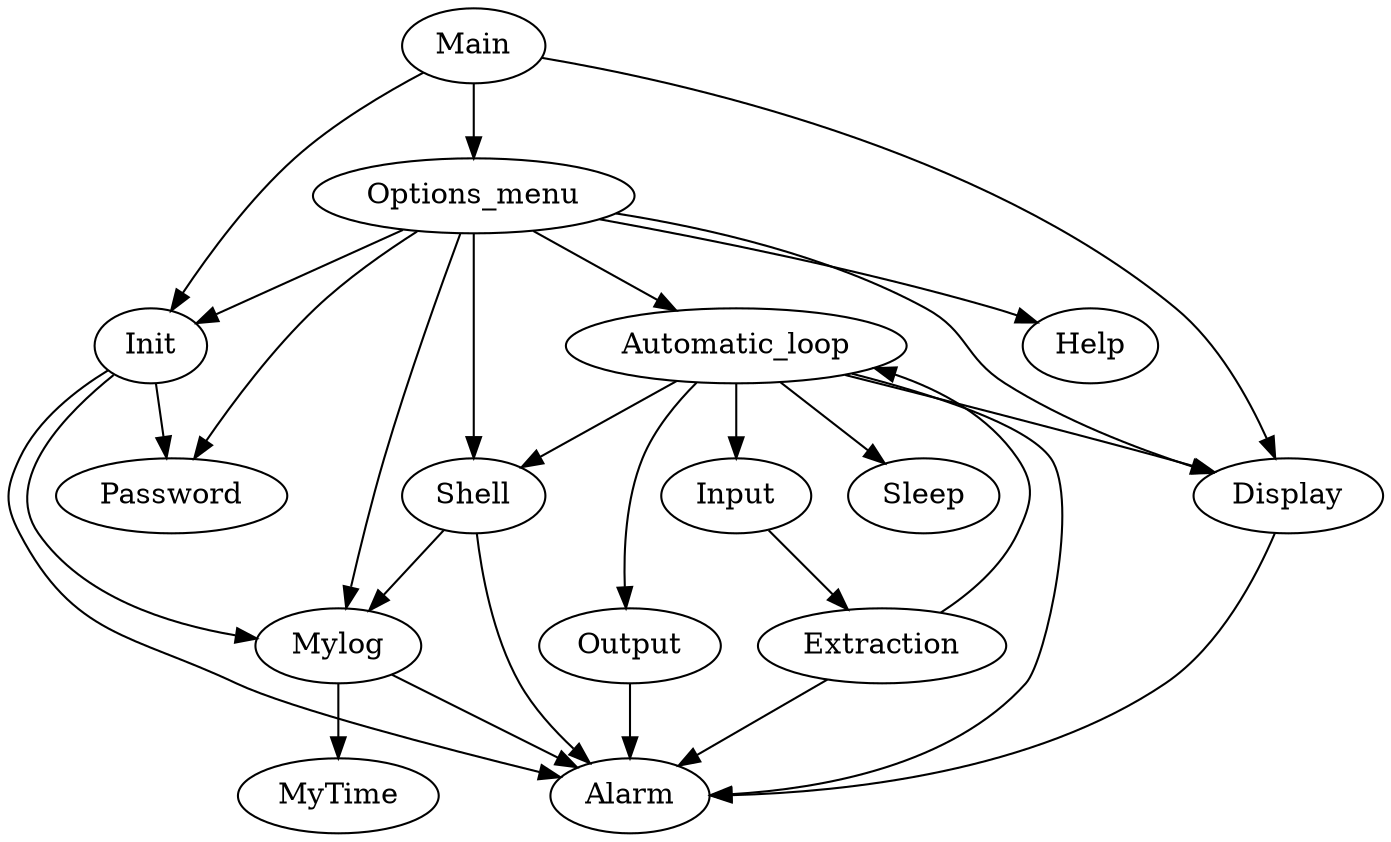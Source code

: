 digraph G
{
	Alarm;
	Automatic_loop;
	Display;
	Extraction;
	Help;
	Init;
	Input;
	Main;
	Mylog;
	MyTime;
	Options_menu;
	Output;
	Password;
	Shell;
	Sleep;

	Automatic_loop -> {Shell; Display; Input; Alarm; Output; Sleep;}
	Display -> Alarm;
	Extraction -> {Alarm; Automatic_loop;}
	Init -> {Alarm; Password; Mylog;}
	Input -> Extraction
	Main -> {Init; Display; Options_menu;}
	Mylog -> {MyTime; Alarm;}
	Options_menu -> {Password; Shell; Display; Automatic_loop; Init; Mylog; Help;}
	Output -> Alarm;
	Shell -> {Alarm; Mylog;}
}